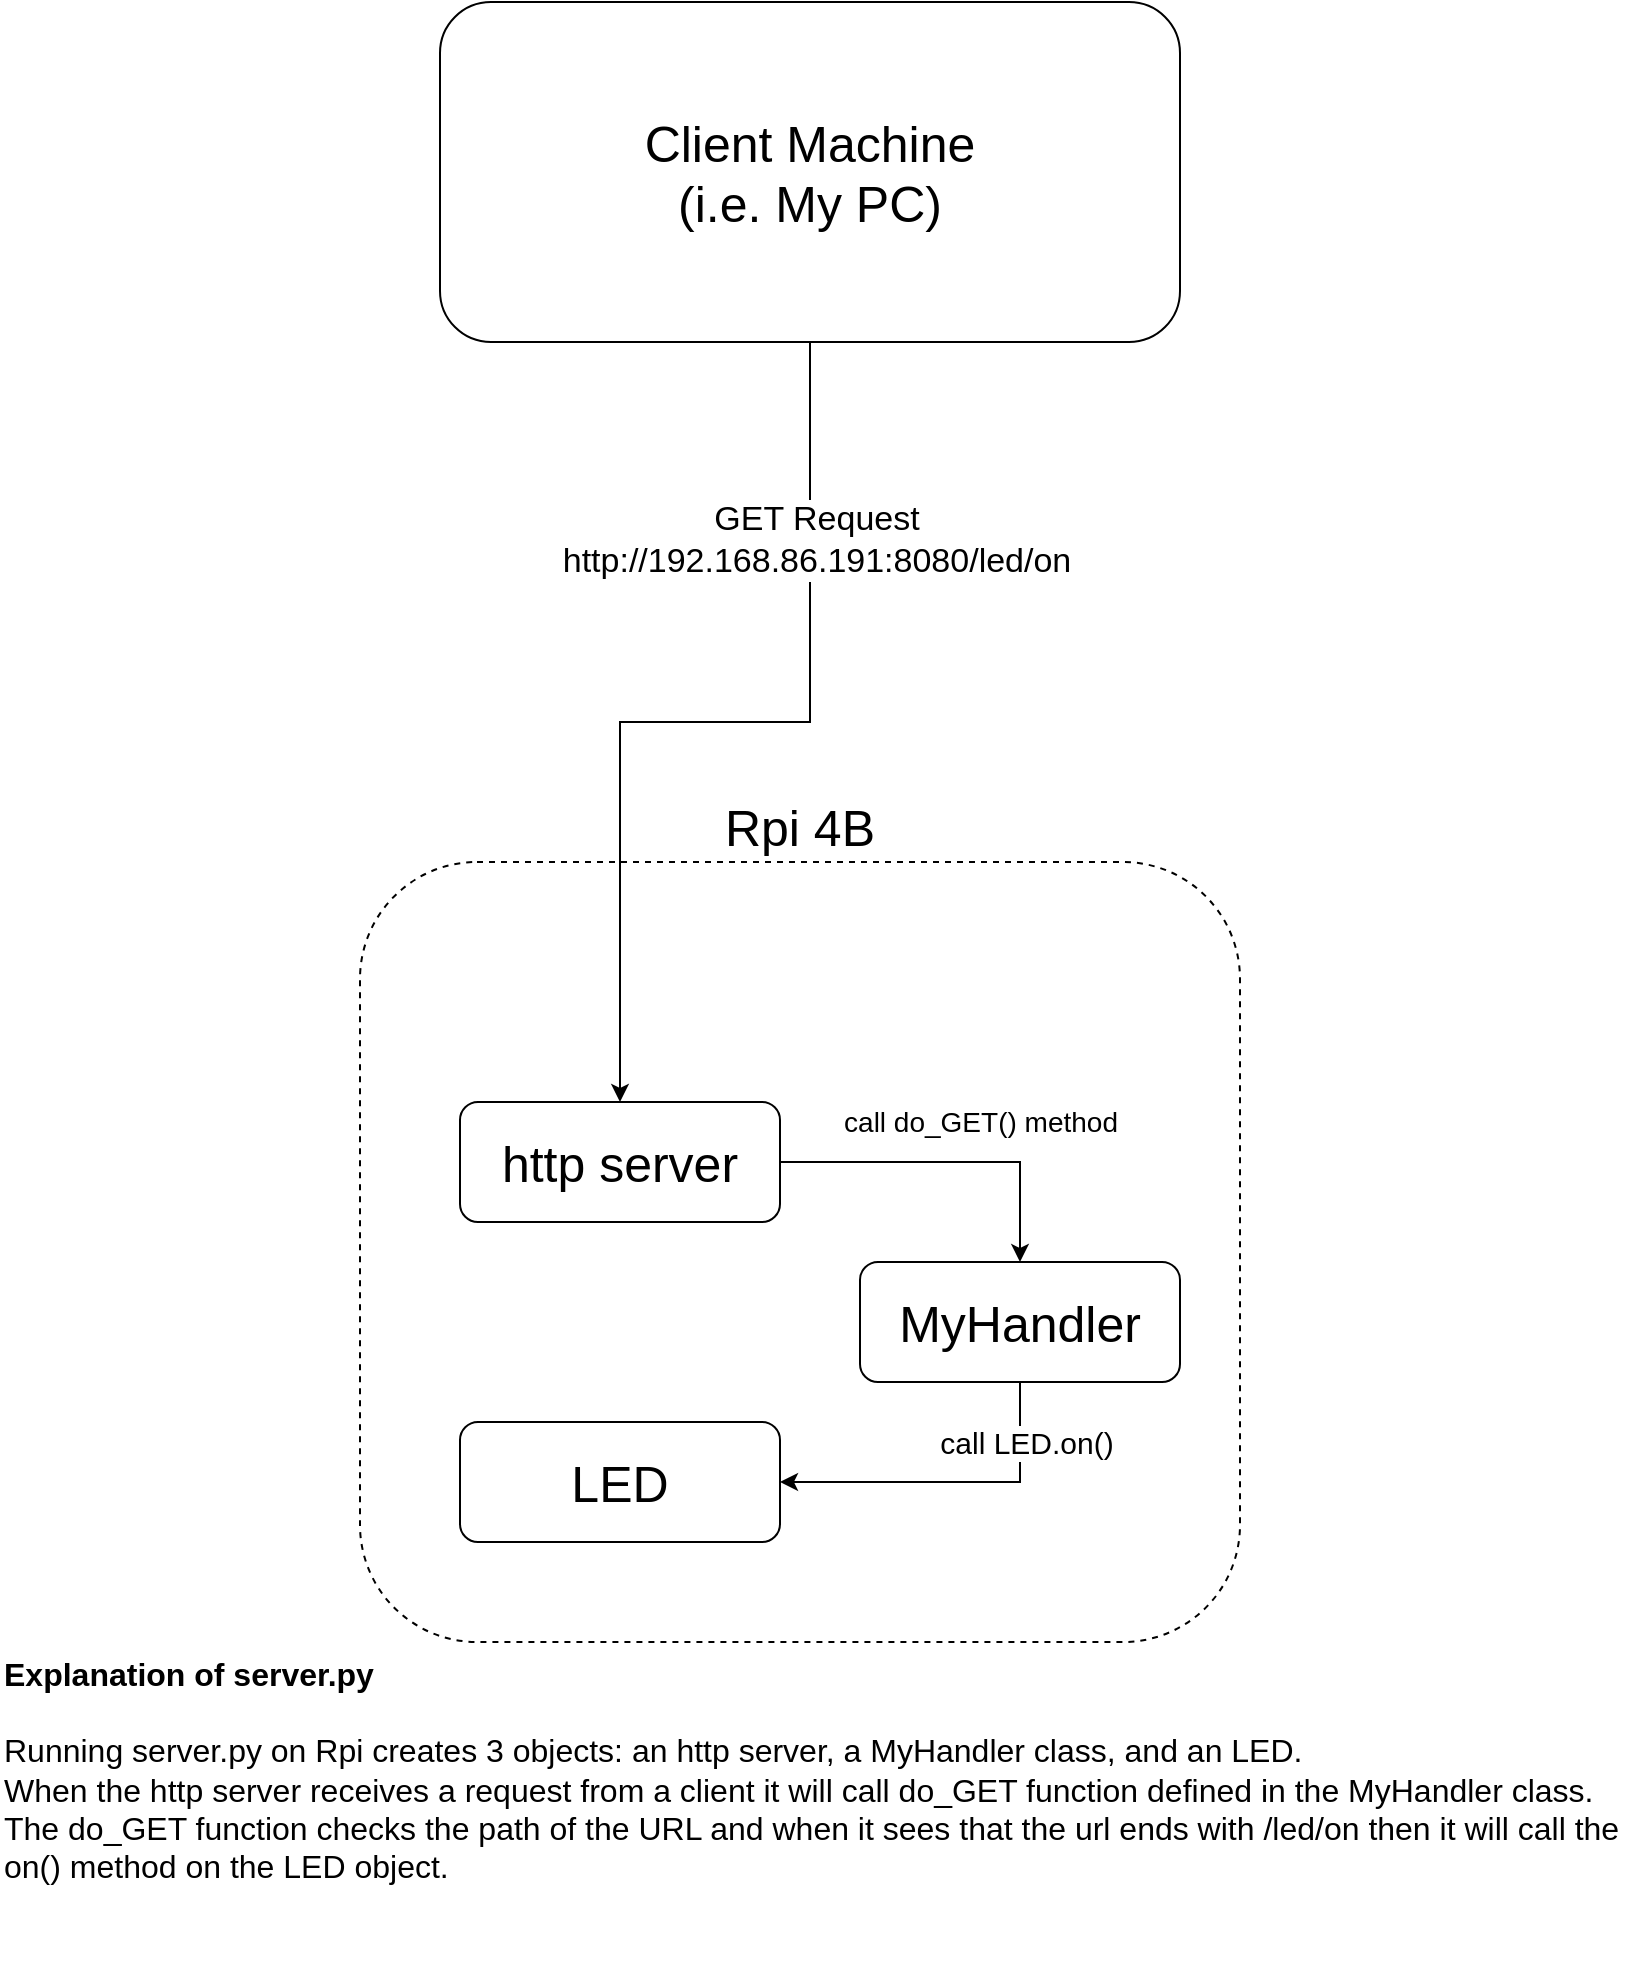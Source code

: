 <mxfile version="25.0.3">
  <diagram name="Page-1" id="JYLnY_VoX2dtefAGrSTP">
    <mxGraphModel dx="2074" dy="1153" grid="1" gridSize="10" guides="1" tooltips="1" connect="1" arrows="1" fold="1" page="1" pageScale="1" pageWidth="850" pageHeight="1100" math="0" shadow="0">
      <root>
        <mxCell id="0" />
        <mxCell id="1" parent="0" />
        <mxCell id="BEj_wnVYlBQh6ihUWh1g-2" value="Rpi 4B" style="rounded=1;whiteSpace=wrap;html=1;fontSize=25;labelPosition=center;verticalLabelPosition=top;align=center;verticalAlign=bottom;dashed=1;" vertex="1" parent="1">
          <mxGeometry x="190" y="510" width="440" height="390" as="geometry" />
        </mxCell>
        <mxCell id="BEj_wnVYlBQh6ihUWh1g-6" style="edgeStyle=orthogonalEdgeStyle;rounded=0;orthogonalLoop=1;jettySize=auto;html=1;exitX=0.5;exitY=1;exitDx=0;exitDy=0;entryX=0.5;entryY=0;entryDx=0;entryDy=0;" edge="1" parent="1" source="BEj_wnVYlBQh6ihUWh1g-1" target="BEj_wnVYlBQh6ihUWh1g-3">
          <mxGeometry relative="1" as="geometry" />
        </mxCell>
        <mxCell id="BEj_wnVYlBQh6ihUWh1g-9" value="GET Request&lt;br&gt;http://192.168.86.191:8080/led/on" style="edgeLabel;html=1;align=center;verticalAlign=middle;resizable=0;points=[];fontSize=17;" vertex="1" connectable="0" parent="BEj_wnVYlBQh6ihUWh1g-6">
          <mxGeometry x="-0.583" y="3" relative="1" as="geometry">
            <mxPoint as="offset" />
          </mxGeometry>
        </mxCell>
        <mxCell id="BEj_wnVYlBQh6ihUWh1g-1" value="Client Machine&lt;div&gt;(i.e. My PC)&lt;/div&gt;" style="rounded=1;whiteSpace=wrap;html=1;fontSize=25;" vertex="1" parent="1">
          <mxGeometry x="230" y="80" width="370" height="170" as="geometry" />
        </mxCell>
        <mxCell id="BEj_wnVYlBQh6ihUWh1g-7" style="edgeStyle=orthogonalEdgeStyle;rounded=0;orthogonalLoop=1;jettySize=auto;html=1;exitX=1;exitY=0.5;exitDx=0;exitDy=0;entryX=0.5;entryY=0;entryDx=0;entryDy=0;" edge="1" parent="1" source="BEj_wnVYlBQh6ihUWh1g-3" target="BEj_wnVYlBQh6ihUWh1g-5">
          <mxGeometry relative="1" as="geometry" />
        </mxCell>
        <mxCell id="BEj_wnVYlBQh6ihUWh1g-10" value="call do_GET() method" style="edgeLabel;html=1;align=center;verticalAlign=middle;resizable=0;points=[];fontSize=14;" vertex="1" connectable="0" parent="BEj_wnVYlBQh6ihUWh1g-7">
          <mxGeometry x="-0.094" y="4" relative="1" as="geometry">
            <mxPoint x="23" y="-16" as="offset" />
          </mxGeometry>
        </mxCell>
        <mxCell id="BEj_wnVYlBQh6ihUWh1g-3" value="http server" style="rounded=1;whiteSpace=wrap;html=1;fontSize=25;" vertex="1" parent="1">
          <mxGeometry x="240" y="630" width="160" height="60" as="geometry" />
        </mxCell>
        <mxCell id="BEj_wnVYlBQh6ihUWh1g-4" value="LED" style="rounded=1;whiteSpace=wrap;html=1;fontSize=25;" vertex="1" parent="1">
          <mxGeometry x="240" y="790" width="160" height="60" as="geometry" />
        </mxCell>
        <mxCell id="BEj_wnVYlBQh6ihUWh1g-8" style="edgeStyle=orthogonalEdgeStyle;rounded=0;orthogonalLoop=1;jettySize=auto;html=1;exitX=0.5;exitY=1;exitDx=0;exitDy=0;entryX=1;entryY=0.5;entryDx=0;entryDy=0;" edge="1" parent="1" source="BEj_wnVYlBQh6ihUWh1g-5" target="BEj_wnVYlBQh6ihUWh1g-4">
          <mxGeometry relative="1" as="geometry" />
        </mxCell>
        <mxCell id="BEj_wnVYlBQh6ihUWh1g-11" value="call LED.on()" style="edgeLabel;html=1;align=center;verticalAlign=middle;resizable=0;points=[];fontSize=15;" vertex="1" connectable="0" parent="BEj_wnVYlBQh6ihUWh1g-8">
          <mxGeometry x="-0.647" y="3" relative="1" as="geometry">
            <mxPoint as="offset" />
          </mxGeometry>
        </mxCell>
        <mxCell id="BEj_wnVYlBQh6ihUWh1g-5" value="MyHandler" style="rounded=1;whiteSpace=wrap;html=1;fontSize=25;" vertex="1" parent="1">
          <mxGeometry x="440" y="710" width="160" height="60" as="geometry" />
        </mxCell>
        <mxCell id="BEj_wnVYlBQh6ihUWh1g-13" value="&lt;b&gt;Explanation of server.py&lt;/b&gt;&lt;div&gt;&lt;br&gt;Running server.py on Rpi creates 3 objects: an http server, a MyHandler class, and an LED.&lt;br&gt;When the http server receives a request from a client it will call do_GET function defined in the MyHandler class.&lt;br&gt;The do_GET function checks the path of the URL and when it sees that the url ends with /led/on then it will call the on() method on the LED object.&lt;/div&gt;" style="text;overflow=hidden;rounded=0;align=left;verticalAlign=top;html=1;whiteSpace=wrap;fontSize=16;" vertex="1" parent="1">
          <mxGeometry x="10" y="900" width="820" height="160" as="geometry" />
        </mxCell>
      </root>
    </mxGraphModel>
  </diagram>
</mxfile>
